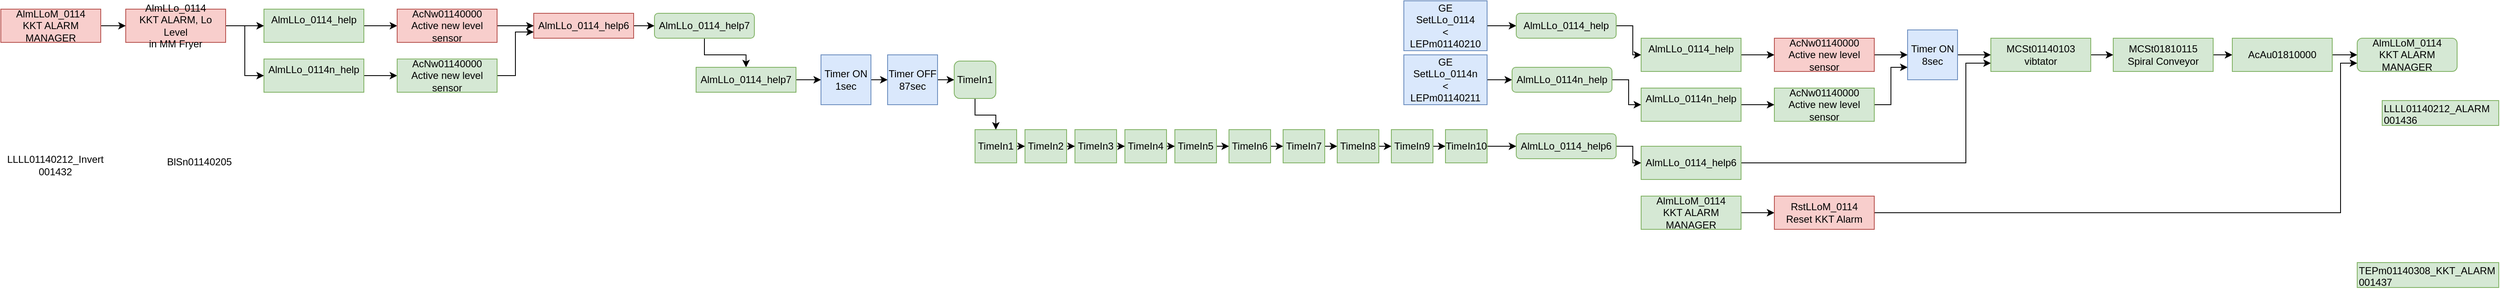 <mxfile version="12.6.5" type="github">
  <diagram id="LTfPskMB6FygQ14IdYFB" name="Page-1">
    <mxGraphModel dx="3964" dy="793" grid="1" gridSize="10" guides="1" tooltips="1" connect="1" arrows="1" fold="1" page="1" pageScale="1" pageWidth="827" pageHeight="1169" math="0" shadow="0">
      <root>
        <mxCell id="0"/>
        <mxCell id="1" parent="0"/>
        <mxCell id="zPLv-gxZRl9Jhk6KXWEK-1" value="&lt;div&gt;AlmLLoM_0114&lt;/div&gt;&lt;div&gt;KKT ALARM MANAGER&lt;br&gt;&lt;/div&gt;" style="rounded=1;whiteSpace=wrap;html=1;fillColor=#d5e8d4;strokeColor=#82b366;" parent="1" vertex="1">
          <mxGeometry x="690" y="200" width="120" height="40" as="geometry"/>
        </mxCell>
        <mxCell id="zPLv-gxZRl9Jhk6KXWEK-7" style="edgeStyle=orthogonalEdgeStyle;rounded=0;orthogonalLoop=1;jettySize=auto;html=1;" parent="1" source="zPLv-gxZRl9Jhk6KXWEK-2" target="zPLv-gxZRl9Jhk6KXWEK-5" edge="1">
          <mxGeometry relative="1" as="geometry"/>
        </mxCell>
        <mxCell id="zPLv-gxZRl9Jhk6KXWEK-2" value="&lt;div&gt;MCSt01810115&lt;/div&gt;&lt;div&gt;Spiral Conveyor&lt;br&gt;&lt;/div&gt;" style="rounded=0;whiteSpace=wrap;html=1;fillColor=#d5e8d4;strokeColor=#82b366;" parent="1" vertex="1">
          <mxGeometry x="397" y="200" width="120" height="40" as="geometry"/>
        </mxCell>
        <mxCell id="zPLv-gxZRl9Jhk6KXWEK-8" style="edgeStyle=orthogonalEdgeStyle;rounded=0;orthogonalLoop=1;jettySize=auto;html=1;entryX=0;entryY=0.5;entryDx=0;entryDy=0;" parent="1" source="zPLv-gxZRl9Jhk6KXWEK-4" target="zPLv-gxZRl9Jhk6KXWEK-2" edge="1">
          <mxGeometry relative="1" as="geometry"/>
        </mxCell>
        <mxCell id="zPLv-gxZRl9Jhk6KXWEK-4" value="&lt;div&gt;MCSt01140103&lt;/div&gt;&lt;div&gt;vibtator&lt;br&gt;&lt;/div&gt;" style="rounded=0;whiteSpace=wrap;html=1;fillColor=#d5e8d4;strokeColor=#82b366;" parent="1" vertex="1">
          <mxGeometry x="250" y="200" width="120" height="40" as="geometry"/>
        </mxCell>
        <mxCell id="zPLv-gxZRl9Jhk6KXWEK-6" style="edgeStyle=orthogonalEdgeStyle;rounded=0;orthogonalLoop=1;jettySize=auto;html=1;entryX=0;entryY=0.5;entryDx=0;entryDy=0;" parent="1" source="zPLv-gxZRl9Jhk6KXWEK-5" target="zPLv-gxZRl9Jhk6KXWEK-1" edge="1">
          <mxGeometry relative="1" as="geometry"/>
        </mxCell>
        <mxCell id="zPLv-gxZRl9Jhk6KXWEK-5" value="&lt;div&gt;AcAu01810000&lt;/div&gt;" style="rounded=0;whiteSpace=wrap;html=1;fillColor=#d5e8d4;strokeColor=#82b366;" parent="1" vertex="1">
          <mxGeometry x="540" y="200" width="120" height="40" as="geometry"/>
        </mxCell>
        <mxCell id="zPLv-gxZRl9Jhk6KXWEK-10" style="edgeStyle=orthogonalEdgeStyle;rounded=0;orthogonalLoop=1;jettySize=auto;html=1;entryX=0;entryY=0.5;entryDx=0;entryDy=0;" parent="1" source="zPLv-gxZRl9Jhk6KXWEK-9" target="zPLv-gxZRl9Jhk6KXWEK-4" edge="1">
          <mxGeometry relative="1" as="geometry"/>
        </mxCell>
        <mxCell id="zPLv-gxZRl9Jhk6KXWEK-9" value="&lt;div&gt;Timer ON&lt;/div&gt;&lt;div&gt;8sec&lt;br&gt;&lt;/div&gt;" style="rounded=0;whiteSpace=wrap;html=1;fillColor=#dae8fc;strokeColor=#6c8ebf;" parent="1" vertex="1">
          <mxGeometry x="150" y="190" width="60" height="60" as="geometry"/>
        </mxCell>
        <mxCell id="zPLv-gxZRl9Jhk6KXWEK-12" style="edgeStyle=orthogonalEdgeStyle;rounded=0;orthogonalLoop=1;jettySize=auto;html=1;" parent="1" source="zPLv-gxZRl9Jhk6KXWEK-11" target="zPLv-gxZRl9Jhk6KXWEK-9" edge="1">
          <mxGeometry relative="1" as="geometry"/>
        </mxCell>
        <mxCell id="zPLv-gxZRl9Jhk6KXWEK-11" value="&lt;div&gt;AcNw01140000&lt;/div&gt;&lt;div&gt;Active new level sensor&lt;br&gt;&lt;/div&gt;" style="rounded=0;whiteSpace=wrap;html=1;fillColor=#f8cecc;strokeColor=#b85450;" parent="1" vertex="1">
          <mxGeometry x="-10" y="200" width="120" height="40" as="geometry"/>
        </mxCell>
        <mxCell id="zPLv-gxZRl9Jhk6KXWEK-14" style="edgeStyle=orthogonalEdgeStyle;rounded=0;orthogonalLoop=1;jettySize=auto;html=1;entryX=0;entryY=0.75;entryDx=0;entryDy=0;" parent="1" source="zPLv-gxZRl9Jhk6KXWEK-13" target="zPLv-gxZRl9Jhk6KXWEK-9" edge="1">
          <mxGeometry relative="1" as="geometry"/>
        </mxCell>
        <mxCell id="zPLv-gxZRl9Jhk6KXWEK-13" value="&lt;div&gt;AcNw01140000&lt;/div&gt;&lt;div&gt;Active new level sensor&lt;br&gt;&lt;/div&gt;" style="rounded=0;whiteSpace=wrap;html=1;fillColor=#d5e8d4;strokeColor=#82b366;" parent="1" vertex="1">
          <mxGeometry x="-10" y="260" width="120" height="40" as="geometry"/>
        </mxCell>
        <mxCell id="zPLv-gxZRl9Jhk6KXWEK-17" style="edgeStyle=orthogonalEdgeStyle;rounded=0;orthogonalLoop=1;jettySize=auto;html=1;entryX=0;entryY=0.5;entryDx=0;entryDy=0;" parent="1" source="zPLv-gxZRl9Jhk6KXWEK-15" target="zPLv-gxZRl9Jhk6KXWEK-11" edge="1">
          <mxGeometry relative="1" as="geometry"/>
        </mxCell>
        <mxCell id="zPLv-gxZRl9Jhk6KXWEK-15" value="&lt;div&gt;AlmLLo_0114_help&lt;/div&gt;&lt;div&gt;&lt;br&gt;&lt;/div&gt;" style="rounded=0;whiteSpace=wrap;html=1;fillColor=#d5e8d4;strokeColor=#82b366;" parent="1" vertex="1">
          <mxGeometry x="-170" y="200" width="120" height="40" as="geometry"/>
        </mxCell>
        <mxCell id="zPLv-gxZRl9Jhk6KXWEK-18" style="edgeStyle=orthogonalEdgeStyle;rounded=0;orthogonalLoop=1;jettySize=auto;html=1;entryX=0;entryY=0.5;entryDx=0;entryDy=0;" parent="1" source="zPLv-gxZRl9Jhk6KXWEK-16" target="zPLv-gxZRl9Jhk6KXWEK-13" edge="1">
          <mxGeometry relative="1" as="geometry"/>
        </mxCell>
        <mxCell id="zPLv-gxZRl9Jhk6KXWEK-16" value="&lt;div&gt;AlmLLo_0114n_help&lt;/div&gt;&lt;div&gt;&lt;br&gt;&lt;/div&gt;" style="rounded=0;whiteSpace=wrap;html=1;fillColor=#d5e8d4;strokeColor=#82b366;" parent="1" vertex="1">
          <mxGeometry x="-170" y="260" width="120" height="40" as="geometry"/>
        </mxCell>
        <mxCell id="zPLv-gxZRl9Jhk6KXWEK-20" style="edgeStyle=orthogonalEdgeStyle;rounded=0;orthogonalLoop=1;jettySize=auto;html=1;entryX=0;entryY=0.75;entryDx=0;entryDy=0;" parent="1" source="zPLv-gxZRl9Jhk6KXWEK-19" target="zPLv-gxZRl9Jhk6KXWEK-4" edge="1">
          <mxGeometry relative="1" as="geometry">
            <Array as="points">
              <mxPoint x="220" y="350"/>
              <mxPoint x="220" y="230"/>
            </Array>
          </mxGeometry>
        </mxCell>
        <mxCell id="zPLv-gxZRl9Jhk6KXWEK-19" value="AlmLLo_0114_help6" style="rounded=0;whiteSpace=wrap;html=1;fillColor=#d5e8d4;strokeColor=#82b366;" parent="1" vertex="1">
          <mxGeometry x="-170" y="330" width="120" height="40" as="geometry"/>
        </mxCell>
        <mxCell id="zPLv-gxZRl9Jhk6KXWEK-23" style="edgeStyle=orthogonalEdgeStyle;rounded=0;orthogonalLoop=1;jettySize=auto;html=1;" parent="1" source="zPLv-gxZRl9Jhk6KXWEK-21" target="zPLv-gxZRl9Jhk6KXWEK-22" edge="1">
          <mxGeometry relative="1" as="geometry"/>
        </mxCell>
        <mxCell id="zPLv-gxZRl9Jhk6KXWEK-21" value="&lt;div&gt;AlmLLoM_0114&lt;/div&gt;&lt;div&gt;KKT ALARM MANAGER&lt;br&gt;&lt;/div&gt;" style="rounded=0;whiteSpace=wrap;html=1;fillColor=#d5e8d4;strokeColor=#82b366;" parent="1" vertex="1">
          <mxGeometry x="-170" y="390" width="120" height="40" as="geometry"/>
        </mxCell>
        <mxCell id="zPLv-gxZRl9Jhk6KXWEK-24" style="edgeStyle=orthogonalEdgeStyle;rounded=0;orthogonalLoop=1;jettySize=auto;html=1;entryX=0;entryY=0.75;entryDx=0;entryDy=0;" parent="1" source="zPLv-gxZRl9Jhk6KXWEK-22" target="zPLv-gxZRl9Jhk6KXWEK-1" edge="1">
          <mxGeometry relative="1" as="geometry">
            <Array as="points">
              <mxPoint x="670" y="410"/>
              <mxPoint x="670" y="230"/>
            </Array>
          </mxGeometry>
        </mxCell>
        <mxCell id="zPLv-gxZRl9Jhk6KXWEK-22" value="&lt;div&gt;RstLLoM_0114&lt;/div&gt;&lt;div&gt;Reset KKT Alarm&lt;br&gt;&lt;/div&gt;" style="rounded=0;whiteSpace=wrap;html=1;fillColor=#f8cecc;strokeColor=#b85450;" parent="1" vertex="1">
          <mxGeometry x="-10" y="390" width="120" height="40" as="geometry"/>
        </mxCell>
        <mxCell id="zPLv-gxZRl9Jhk6KXWEK-29" style="edgeStyle=orthogonalEdgeStyle;rounded=0;orthogonalLoop=1;jettySize=auto;html=1;" parent="1" source="zPLv-gxZRl9Jhk6KXWEK-26" target="zPLv-gxZRl9Jhk6KXWEK-27" edge="1">
          <mxGeometry relative="1" as="geometry"/>
        </mxCell>
        <mxCell id="zPLv-gxZRl9Jhk6KXWEK-26" value="&lt;div&gt;GE&lt;/div&gt;&lt;div&gt;SetLLo_0114&lt;/div&gt;&lt;div&gt;&amp;lt;&lt;/div&gt;&lt;div&gt;LEPm01140210&lt;br&gt;&lt;/div&gt;" style="rounded=0;whiteSpace=wrap;html=1;fillColor=#dae8fc;strokeColor=#6c8ebf;" parent="1" vertex="1">
          <mxGeometry x="-455" y="155" width="100" height="60" as="geometry"/>
        </mxCell>
        <mxCell id="zPLv-gxZRl9Jhk6KXWEK-35" style="edgeStyle=orthogonalEdgeStyle;rounded=0;orthogonalLoop=1;jettySize=auto;html=1;exitX=1;exitY=0.5;exitDx=0;exitDy=0;entryX=0;entryY=0.5;entryDx=0;entryDy=0;" parent="1" source="zPLv-gxZRl9Jhk6KXWEK-27" target="zPLv-gxZRl9Jhk6KXWEK-15" edge="1">
          <mxGeometry relative="1" as="geometry"/>
        </mxCell>
        <mxCell id="zPLv-gxZRl9Jhk6KXWEK-27" value="AlmLLo_0114_help" style="rounded=1;whiteSpace=wrap;html=1;fillColor=#d5e8d4;strokeColor=#82b366;" parent="1" vertex="1">
          <mxGeometry x="-320" y="170" width="120" height="30" as="geometry"/>
        </mxCell>
        <mxCell id="zPLv-gxZRl9Jhk6KXWEK-31" style="edgeStyle=orthogonalEdgeStyle;rounded=0;orthogonalLoop=1;jettySize=auto;html=1;" parent="1" source="zPLv-gxZRl9Jhk6KXWEK-32" target="zPLv-gxZRl9Jhk6KXWEK-33" edge="1">
          <mxGeometry relative="1" as="geometry"/>
        </mxCell>
        <mxCell id="zPLv-gxZRl9Jhk6KXWEK-32" value="&lt;div&gt;GE&lt;/div&gt;&lt;div&gt;SetLLo_0114n&lt;/div&gt;&lt;div&gt;&amp;lt;&lt;/div&gt;&lt;div&gt;LEPm01140211&lt;br&gt;&lt;/div&gt;" style="rounded=0;whiteSpace=wrap;html=1;fillColor=#dae8fc;strokeColor=#6c8ebf;" parent="1" vertex="1">
          <mxGeometry x="-455" y="220" width="100" height="60" as="geometry"/>
        </mxCell>
        <mxCell id="zPLv-gxZRl9Jhk6KXWEK-34" style="edgeStyle=orthogonalEdgeStyle;rounded=0;orthogonalLoop=1;jettySize=auto;html=1;" parent="1" source="zPLv-gxZRl9Jhk6KXWEK-33" target="zPLv-gxZRl9Jhk6KXWEK-16" edge="1">
          <mxGeometry relative="1" as="geometry"/>
        </mxCell>
        <mxCell id="zPLv-gxZRl9Jhk6KXWEK-33" value="AlmLLo_0114n_help" style="rounded=1;whiteSpace=wrap;html=1;fillColor=#d5e8d4;strokeColor=#82b366;" parent="1" vertex="1">
          <mxGeometry x="-325" y="235" width="120" height="30" as="geometry"/>
        </mxCell>
        <mxCell id="zPLv-gxZRl9Jhk6KXWEK-40" style="edgeStyle=orthogonalEdgeStyle;rounded=0;orthogonalLoop=1;jettySize=auto;html=1;entryX=0;entryY=0.5;entryDx=0;entryDy=0;" parent="1" source="zPLv-gxZRl9Jhk6KXWEK-37" target="zPLv-gxZRl9Jhk6KXWEK-19" edge="1">
          <mxGeometry relative="1" as="geometry"/>
        </mxCell>
        <mxCell id="zPLv-gxZRl9Jhk6KXWEK-37" value="AlmLLo_0114_help6" style="rounded=1;whiteSpace=wrap;html=1;fillColor=#d5e8d4;strokeColor=#82b366;" parent="1" vertex="1">
          <mxGeometry x="-320" y="315" width="120" height="30" as="geometry"/>
        </mxCell>
        <mxCell id="zPLv-gxZRl9Jhk6KXWEK-44" style="edgeStyle=orthogonalEdgeStyle;rounded=0;orthogonalLoop=1;jettySize=auto;html=1;" parent="1" source="zPLv-gxZRl9Jhk6KXWEK-43" target="zPLv-gxZRl9Jhk6KXWEK-37" edge="1">
          <mxGeometry relative="1" as="geometry"/>
        </mxCell>
        <mxCell id="zPLv-gxZRl9Jhk6KXWEK-43" value="TimeIn10" style="rounded=0;whiteSpace=wrap;html=1;fillColor=#d5e8d4;strokeColor=#82b366;" parent="1" vertex="1">
          <mxGeometry x="-405" y="310" width="50" height="40" as="geometry"/>
        </mxCell>
        <mxCell id="zPLv-gxZRl9Jhk6KXWEK-46" style="edgeStyle=orthogonalEdgeStyle;rounded=0;orthogonalLoop=1;jettySize=auto;html=1;exitX=1;exitY=0.5;exitDx=0;exitDy=0;entryX=0;entryY=0.5;entryDx=0;entryDy=0;" parent="1" source="zPLv-gxZRl9Jhk6KXWEK-45" target="zPLv-gxZRl9Jhk6KXWEK-43" edge="1">
          <mxGeometry relative="1" as="geometry"/>
        </mxCell>
        <mxCell id="zPLv-gxZRl9Jhk6KXWEK-45" value="TimeIn9" style="rounded=0;whiteSpace=wrap;html=1;fillColor=#d5e8d4;strokeColor=#82b366;" parent="1" vertex="1">
          <mxGeometry x="-470" y="310" width="50" height="40" as="geometry"/>
        </mxCell>
        <mxCell id="zPLv-gxZRl9Jhk6KXWEK-48" style="edgeStyle=orthogonalEdgeStyle;rounded=0;orthogonalLoop=1;jettySize=auto;html=1;exitX=1;exitY=0.5;exitDx=0;exitDy=0;entryX=0;entryY=0.5;entryDx=0;entryDy=0;" parent="1" source="zPLv-gxZRl9Jhk6KXWEK-47" target="zPLv-gxZRl9Jhk6KXWEK-45" edge="1">
          <mxGeometry relative="1" as="geometry"/>
        </mxCell>
        <mxCell id="zPLv-gxZRl9Jhk6KXWEK-47" value="TimeIn8" style="rounded=0;whiteSpace=wrap;html=1;fillColor=#d5e8d4;strokeColor=#82b366;" parent="1" vertex="1">
          <mxGeometry x="-535" y="310" width="50" height="40" as="geometry"/>
        </mxCell>
        <mxCell id="zPLv-gxZRl9Jhk6KXWEK-50" style="edgeStyle=orthogonalEdgeStyle;rounded=0;orthogonalLoop=1;jettySize=auto;html=1;exitX=1;exitY=0.5;exitDx=0;exitDy=0;entryX=0;entryY=0.5;entryDx=0;entryDy=0;" parent="1" source="zPLv-gxZRl9Jhk6KXWEK-49" target="zPLv-gxZRl9Jhk6KXWEK-47" edge="1">
          <mxGeometry relative="1" as="geometry"/>
        </mxCell>
        <mxCell id="zPLv-gxZRl9Jhk6KXWEK-49" value="TimeIn7" style="rounded=0;whiteSpace=wrap;html=1;fillColor=#d5e8d4;strokeColor=#82b366;" parent="1" vertex="1">
          <mxGeometry x="-600" y="310" width="50" height="40" as="geometry"/>
        </mxCell>
        <mxCell id="zPLv-gxZRl9Jhk6KXWEK-52" style="edgeStyle=orthogonalEdgeStyle;rounded=0;orthogonalLoop=1;jettySize=auto;html=1;exitX=1;exitY=0.5;exitDx=0;exitDy=0;entryX=0;entryY=0.5;entryDx=0;entryDy=0;" parent="1" source="zPLv-gxZRl9Jhk6KXWEK-51" target="zPLv-gxZRl9Jhk6KXWEK-49" edge="1">
          <mxGeometry relative="1" as="geometry"/>
        </mxCell>
        <mxCell id="zPLv-gxZRl9Jhk6KXWEK-51" value="TimeIn6" style="rounded=0;whiteSpace=wrap;html=1;fillColor=#d5e8d4;strokeColor=#82b366;" parent="1" vertex="1">
          <mxGeometry x="-665" y="310" width="50" height="40" as="geometry"/>
        </mxCell>
        <mxCell id="zPLv-gxZRl9Jhk6KXWEK-54" style="edgeStyle=orthogonalEdgeStyle;rounded=0;orthogonalLoop=1;jettySize=auto;html=1;exitX=1;exitY=0.5;exitDx=0;exitDy=0;entryX=0;entryY=0.5;entryDx=0;entryDy=0;" parent="1" source="zPLv-gxZRl9Jhk6KXWEK-53" target="zPLv-gxZRl9Jhk6KXWEK-51" edge="1">
          <mxGeometry relative="1" as="geometry"/>
        </mxCell>
        <mxCell id="zPLv-gxZRl9Jhk6KXWEK-53" value="TimeIn5" style="rounded=0;whiteSpace=wrap;html=1;fillColor=#d5e8d4;strokeColor=#82b366;" parent="1" vertex="1">
          <mxGeometry x="-730" y="310" width="50" height="40" as="geometry"/>
        </mxCell>
        <mxCell id="zPLv-gxZRl9Jhk6KXWEK-56" style="edgeStyle=orthogonalEdgeStyle;rounded=0;orthogonalLoop=1;jettySize=auto;html=1;exitX=1;exitY=0.5;exitDx=0;exitDy=0;entryX=0;entryY=0.5;entryDx=0;entryDy=0;" parent="1" source="zPLv-gxZRl9Jhk6KXWEK-55" target="zPLv-gxZRl9Jhk6KXWEK-53" edge="1">
          <mxGeometry relative="1" as="geometry"/>
        </mxCell>
        <mxCell id="zPLv-gxZRl9Jhk6KXWEK-55" value="TimeIn4" style="rounded=0;whiteSpace=wrap;html=1;fillColor=#d5e8d4;strokeColor=#82b366;" parent="1" vertex="1">
          <mxGeometry x="-790" y="310" width="50" height="40" as="geometry"/>
        </mxCell>
        <mxCell id="zPLv-gxZRl9Jhk6KXWEK-58" style="edgeStyle=orthogonalEdgeStyle;rounded=0;orthogonalLoop=1;jettySize=auto;html=1;exitX=1;exitY=0.5;exitDx=0;exitDy=0;entryX=0;entryY=0.5;entryDx=0;entryDy=0;" parent="1" source="zPLv-gxZRl9Jhk6KXWEK-57" target="zPLv-gxZRl9Jhk6KXWEK-55" edge="1">
          <mxGeometry relative="1" as="geometry"/>
        </mxCell>
        <mxCell id="zPLv-gxZRl9Jhk6KXWEK-57" value="TimeIn3" style="rounded=0;whiteSpace=wrap;html=1;fillColor=#d5e8d4;strokeColor=#82b366;" parent="1" vertex="1">
          <mxGeometry x="-850" y="310" width="50" height="40" as="geometry"/>
        </mxCell>
        <mxCell id="zPLv-gxZRl9Jhk6KXWEK-60" style="edgeStyle=orthogonalEdgeStyle;rounded=0;orthogonalLoop=1;jettySize=auto;html=1;exitX=1;exitY=0.5;exitDx=0;exitDy=0;entryX=0;entryY=0.5;entryDx=0;entryDy=0;" parent="1" source="zPLv-gxZRl9Jhk6KXWEK-59" target="zPLv-gxZRl9Jhk6KXWEK-57" edge="1">
          <mxGeometry relative="1" as="geometry"/>
        </mxCell>
        <mxCell id="zPLv-gxZRl9Jhk6KXWEK-59" value="TimeIn2" style="rounded=0;whiteSpace=wrap;html=1;fillColor=#d5e8d4;strokeColor=#82b366;" parent="1" vertex="1">
          <mxGeometry x="-910" y="310" width="50" height="40" as="geometry"/>
        </mxCell>
        <mxCell id="zPLv-gxZRl9Jhk6KXWEK-62" style="edgeStyle=orthogonalEdgeStyle;rounded=0;orthogonalLoop=1;jettySize=auto;html=1;exitX=1;exitY=0.5;exitDx=0;exitDy=0;entryX=0;entryY=0.5;entryDx=0;entryDy=0;" parent="1" source="zPLv-gxZRl9Jhk6KXWEK-61" target="zPLv-gxZRl9Jhk6KXWEK-59" edge="1">
          <mxGeometry relative="1" as="geometry"/>
        </mxCell>
        <mxCell id="zPLv-gxZRl9Jhk6KXWEK-61" value="TimeIn1" style="rounded=0;whiteSpace=wrap;html=1;fillColor=#d5e8d4;strokeColor=#82b366;" parent="1" vertex="1">
          <mxGeometry x="-970" y="310" width="50" height="40" as="geometry"/>
        </mxCell>
        <mxCell id="zPLv-gxZRl9Jhk6KXWEK-72" style="edgeStyle=orthogonalEdgeStyle;rounded=0;orthogonalLoop=1;jettySize=auto;html=1;" parent="1" source="zPLv-gxZRl9Jhk6KXWEK-63" target="zPLv-gxZRl9Jhk6KXWEK-70" edge="1">
          <mxGeometry relative="1" as="geometry"/>
        </mxCell>
        <mxCell id="zPLv-gxZRl9Jhk6KXWEK-63" value="AlmLLo_0114_help7" style="rounded=1;whiteSpace=wrap;html=1;fillColor=#d5e8d4;strokeColor=#82b366;" parent="1" vertex="1">
          <mxGeometry x="-1355" y="170" width="120" height="30" as="geometry"/>
        </mxCell>
        <mxCell id="zPLv-gxZRl9Jhk6KXWEK-66" style="edgeStyle=orthogonalEdgeStyle;rounded=0;orthogonalLoop=1;jettySize=auto;html=1;entryX=0;entryY=0.5;entryDx=0;entryDy=0;" parent="1" source="zPLv-gxZRl9Jhk6KXWEK-64" target="zPLv-gxZRl9Jhk6KXWEK-65" edge="1">
          <mxGeometry relative="1" as="geometry"/>
        </mxCell>
        <mxCell id="zPLv-gxZRl9Jhk6KXWEK-64" value="&lt;div&gt;Timer ON&lt;/div&gt;&lt;div&gt;1sec&lt;br&gt;&lt;/div&gt;" style="rounded=0;whiteSpace=wrap;html=1;fillColor=#dae8fc;strokeColor=#6c8ebf;" parent="1" vertex="1">
          <mxGeometry x="-1155" y="220" width="60" height="60" as="geometry"/>
        </mxCell>
        <mxCell id="zPLv-gxZRl9Jhk6KXWEK-69" style="edgeStyle=orthogonalEdgeStyle;rounded=0;orthogonalLoop=1;jettySize=auto;html=1;entryX=0;entryY=0.5;entryDx=0;entryDy=0;" parent="1" source="zPLv-gxZRl9Jhk6KXWEK-65" target="zPLv-gxZRl9Jhk6KXWEK-68" edge="1">
          <mxGeometry relative="1" as="geometry"/>
        </mxCell>
        <mxCell id="zPLv-gxZRl9Jhk6KXWEK-65" value="&lt;div&gt;Timer OFF&lt;/div&gt;&lt;div&gt;87sec&lt;br&gt;&lt;/div&gt;" style="rounded=0;whiteSpace=wrap;html=1;fillColor=#dae8fc;strokeColor=#6c8ebf;" parent="1" vertex="1">
          <mxGeometry x="-1075" y="220" width="60" height="60" as="geometry"/>
        </mxCell>
        <mxCell id="zPLv-gxZRl9Jhk6KXWEK-73" style="edgeStyle=orthogonalEdgeStyle;rounded=0;orthogonalLoop=1;jettySize=auto;html=1;" parent="1" source="zPLv-gxZRl9Jhk6KXWEK-68" target="zPLv-gxZRl9Jhk6KXWEK-61" edge="1">
          <mxGeometry relative="1" as="geometry"/>
        </mxCell>
        <mxCell id="zPLv-gxZRl9Jhk6KXWEK-68" value="TimeIn1" style="rounded=1;whiteSpace=wrap;html=1;fillColor=#d5e8d4;strokeColor=#82b366;" parent="1" vertex="1">
          <mxGeometry x="-995" y="227.5" width="50" height="45" as="geometry"/>
        </mxCell>
        <mxCell id="zPLv-gxZRl9Jhk6KXWEK-71" style="edgeStyle=orthogonalEdgeStyle;rounded=0;orthogonalLoop=1;jettySize=auto;html=1;" parent="1" source="zPLv-gxZRl9Jhk6KXWEK-70" target="zPLv-gxZRl9Jhk6KXWEK-64" edge="1">
          <mxGeometry relative="1" as="geometry"/>
        </mxCell>
        <mxCell id="zPLv-gxZRl9Jhk6KXWEK-70" value="AlmLLo_0114_help7" style="rounded=0;whiteSpace=wrap;html=1;fillColor=#d5e8d4;strokeColor=#82b366;" parent="1" vertex="1">
          <mxGeometry x="-1305" y="235" width="120" height="30" as="geometry"/>
        </mxCell>
        <mxCell id="zPLv-gxZRl9Jhk6KXWEK-75" style="edgeStyle=orthogonalEdgeStyle;rounded=0;orthogonalLoop=1;jettySize=auto;html=1;entryX=0;entryY=0.5;entryDx=0;entryDy=0;" parent="1" source="zPLv-gxZRl9Jhk6KXWEK-74" target="zPLv-gxZRl9Jhk6KXWEK-63" edge="1">
          <mxGeometry relative="1" as="geometry"/>
        </mxCell>
        <mxCell id="zPLv-gxZRl9Jhk6KXWEK-74" value="AlmLLo_0114_help6" style="rounded=0;whiteSpace=wrap;html=1;fillColor=#f8cecc;strokeColor=#b85450;" parent="1" vertex="1">
          <mxGeometry x="-1500" y="170" width="120" height="30" as="geometry"/>
        </mxCell>
        <mxCell id="zPLv-gxZRl9Jhk6KXWEK-82" style="edgeStyle=orthogonalEdgeStyle;rounded=0;orthogonalLoop=1;jettySize=auto;html=1;" parent="1" source="zPLv-gxZRl9Jhk6KXWEK-76" target="zPLv-gxZRl9Jhk6KXWEK-79" edge="1">
          <mxGeometry relative="1" as="geometry"/>
        </mxCell>
        <mxCell id="zPLv-gxZRl9Jhk6KXWEK-76" value="&lt;div&gt;AlmLLo_0114_help&lt;/div&gt;&lt;div&gt;&lt;br&gt;&lt;/div&gt;" style="rounded=0;whiteSpace=wrap;html=1;fillColor=#d5e8d4;strokeColor=#82b366;" parent="1" vertex="1">
          <mxGeometry x="-1824" y="165" width="120" height="40" as="geometry"/>
        </mxCell>
        <mxCell id="zPLv-gxZRl9Jhk6KXWEK-83" style="edgeStyle=orthogonalEdgeStyle;rounded=0;orthogonalLoop=1;jettySize=auto;html=1;" parent="1" source="zPLv-gxZRl9Jhk6KXWEK-77" target="zPLv-gxZRl9Jhk6KXWEK-78" edge="1">
          <mxGeometry relative="1" as="geometry"/>
        </mxCell>
        <mxCell id="zPLv-gxZRl9Jhk6KXWEK-77" value="&lt;div&gt;AlmLLo_0114n_help&lt;/div&gt;&lt;div&gt;&lt;br&gt;&lt;/div&gt;" style="rounded=0;whiteSpace=wrap;html=1;fillColor=#d5e8d4;strokeColor=#82b366;" parent="1" vertex="1">
          <mxGeometry x="-1824" y="225" width="120" height="40" as="geometry"/>
        </mxCell>
        <mxCell id="zPLv-gxZRl9Jhk6KXWEK-81" style="edgeStyle=orthogonalEdgeStyle;rounded=0;orthogonalLoop=1;jettySize=auto;html=1;entryX=0;entryY=0.75;entryDx=0;entryDy=0;" parent="1" source="zPLv-gxZRl9Jhk6KXWEK-78" target="zPLv-gxZRl9Jhk6KXWEK-74" edge="1">
          <mxGeometry relative="1" as="geometry"/>
        </mxCell>
        <mxCell id="zPLv-gxZRl9Jhk6KXWEK-78" value="&lt;div&gt;AcNw01140000&lt;/div&gt;&lt;div&gt;Active new level sensor&lt;br&gt;&lt;/div&gt;" style="rounded=0;whiteSpace=wrap;html=1;fillColor=#d5e8d4;strokeColor=#82b366;" parent="1" vertex="1">
          <mxGeometry x="-1664" y="225" width="120" height="40" as="geometry"/>
        </mxCell>
        <mxCell id="zPLv-gxZRl9Jhk6KXWEK-80" style="edgeStyle=orthogonalEdgeStyle;rounded=0;orthogonalLoop=1;jettySize=auto;html=1;entryX=0;entryY=0.5;entryDx=0;entryDy=0;" parent="1" source="zPLv-gxZRl9Jhk6KXWEK-79" target="zPLv-gxZRl9Jhk6KXWEK-74" edge="1">
          <mxGeometry relative="1" as="geometry"/>
        </mxCell>
        <mxCell id="zPLv-gxZRl9Jhk6KXWEK-79" value="&lt;div&gt;AcNw01140000&lt;/div&gt;&lt;div&gt;Active new level sensor&lt;br&gt;&lt;/div&gt;" style="rounded=0;whiteSpace=wrap;html=1;fillColor=#f8cecc;strokeColor=#b85450;" parent="1" vertex="1">
          <mxGeometry x="-1664" y="165" width="120" height="40" as="geometry"/>
        </mxCell>
        <mxCell id="zPLv-gxZRl9Jhk6KXWEK-85" style="edgeStyle=orthogonalEdgeStyle;rounded=0;orthogonalLoop=1;jettySize=auto;html=1;entryX=0;entryY=0.5;entryDx=0;entryDy=0;" parent="1" source="zPLv-gxZRl9Jhk6KXWEK-84" target="zPLv-gxZRl9Jhk6KXWEK-76" edge="1">
          <mxGeometry relative="1" as="geometry"/>
        </mxCell>
        <mxCell id="zPLv-gxZRl9Jhk6KXWEK-86" style="edgeStyle=orthogonalEdgeStyle;rounded=0;orthogonalLoop=1;jettySize=auto;html=1;entryX=0;entryY=0.5;entryDx=0;entryDy=0;" parent="1" source="zPLv-gxZRl9Jhk6KXWEK-84" target="zPLv-gxZRl9Jhk6KXWEK-77" edge="1">
          <mxGeometry relative="1" as="geometry"/>
        </mxCell>
        <mxCell id="zPLv-gxZRl9Jhk6KXWEK-84" value="&lt;div&gt;AlmLLo_0114&lt;/div&gt;&lt;div&gt;KKT ALARM, Lo Level&lt;/div&gt;&lt;div&gt;in MM Fryer&lt;br&gt;&lt;/div&gt;" style="rounded=0;whiteSpace=wrap;html=1;fillColor=#f8cecc;strokeColor=#b85450;" parent="1" vertex="1">
          <mxGeometry x="-1990" y="165" width="120" height="40" as="geometry"/>
        </mxCell>
        <mxCell id="zPLv-gxZRl9Jhk6KXWEK-88" style="edgeStyle=orthogonalEdgeStyle;rounded=0;orthogonalLoop=1;jettySize=auto;html=1;" parent="1" source="zPLv-gxZRl9Jhk6KXWEK-87" target="zPLv-gxZRl9Jhk6KXWEK-84" edge="1">
          <mxGeometry relative="1" as="geometry"/>
        </mxCell>
        <mxCell id="zPLv-gxZRl9Jhk6KXWEK-87" value="&lt;div&gt;AlmLLoM_0114&lt;/div&gt;KKT ALARM MANAGER" style="rounded=0;whiteSpace=wrap;html=1;fillColor=#f8cecc;strokeColor=#b85450;" parent="1" vertex="1">
          <mxGeometry x="-2140" y="165" width="120" height="40" as="geometry"/>
        </mxCell>
        <mxCell id="CcSn46xE1Bxuvucd6_CE-1" value="&lt;div&gt;LLLL01140212_ALARM&lt;/div&gt;&lt;div&gt;001436&lt;br&gt;&lt;/div&gt;" style="text;html=1;resizable=0;points=[];autosize=1;align=left;verticalAlign=top;spacingTop=-4;fillColor=#d5e8d4;strokeColor=#82b366;" parent="1" vertex="1">
          <mxGeometry x="720" y="275" width="140" height="30" as="geometry"/>
        </mxCell>
        <mxCell id="CcSn46xE1Bxuvucd6_CE-2" value="&lt;div&gt;TEPm01140308_KKT_ALARM&lt;/div&gt;&lt;div&gt;001437&lt;br&gt;&lt;/div&gt;" style="text;html=1;resizable=0;points=[];autosize=1;align=left;verticalAlign=top;spacingTop=-4;fillColor=#d5e8d4;strokeColor=#82b366;" parent="1" vertex="1">
          <mxGeometry x="690" y="470" width="170" height="30" as="geometry"/>
        </mxCell>
        <mxCell id="E2XO-7Fy04V7G5iEK9wk-1" value="&lt;div&gt;LLLL01140212_Invert &lt;br&gt;&lt;/div&gt;&lt;div&gt;001432&lt;br&gt;&lt;/div&gt;" style="text;html=1;align=center;verticalAlign=middle;resizable=0;points=[];autosize=1;" vertex="1" parent="1">
          <mxGeometry x="-2140" y="338" width="130" height="30" as="geometry"/>
        </mxCell>
        <mxCell id="E2XO-7Fy04V7G5iEK9wk-2" value="BlSn01140205" style="text;html=1;align=center;verticalAlign=middle;resizable=0;points=[];autosize=1;" vertex="1" parent="1">
          <mxGeometry x="-1947" y="339" width="90" height="20" as="geometry"/>
        </mxCell>
      </root>
    </mxGraphModel>
  </diagram>
</mxfile>
